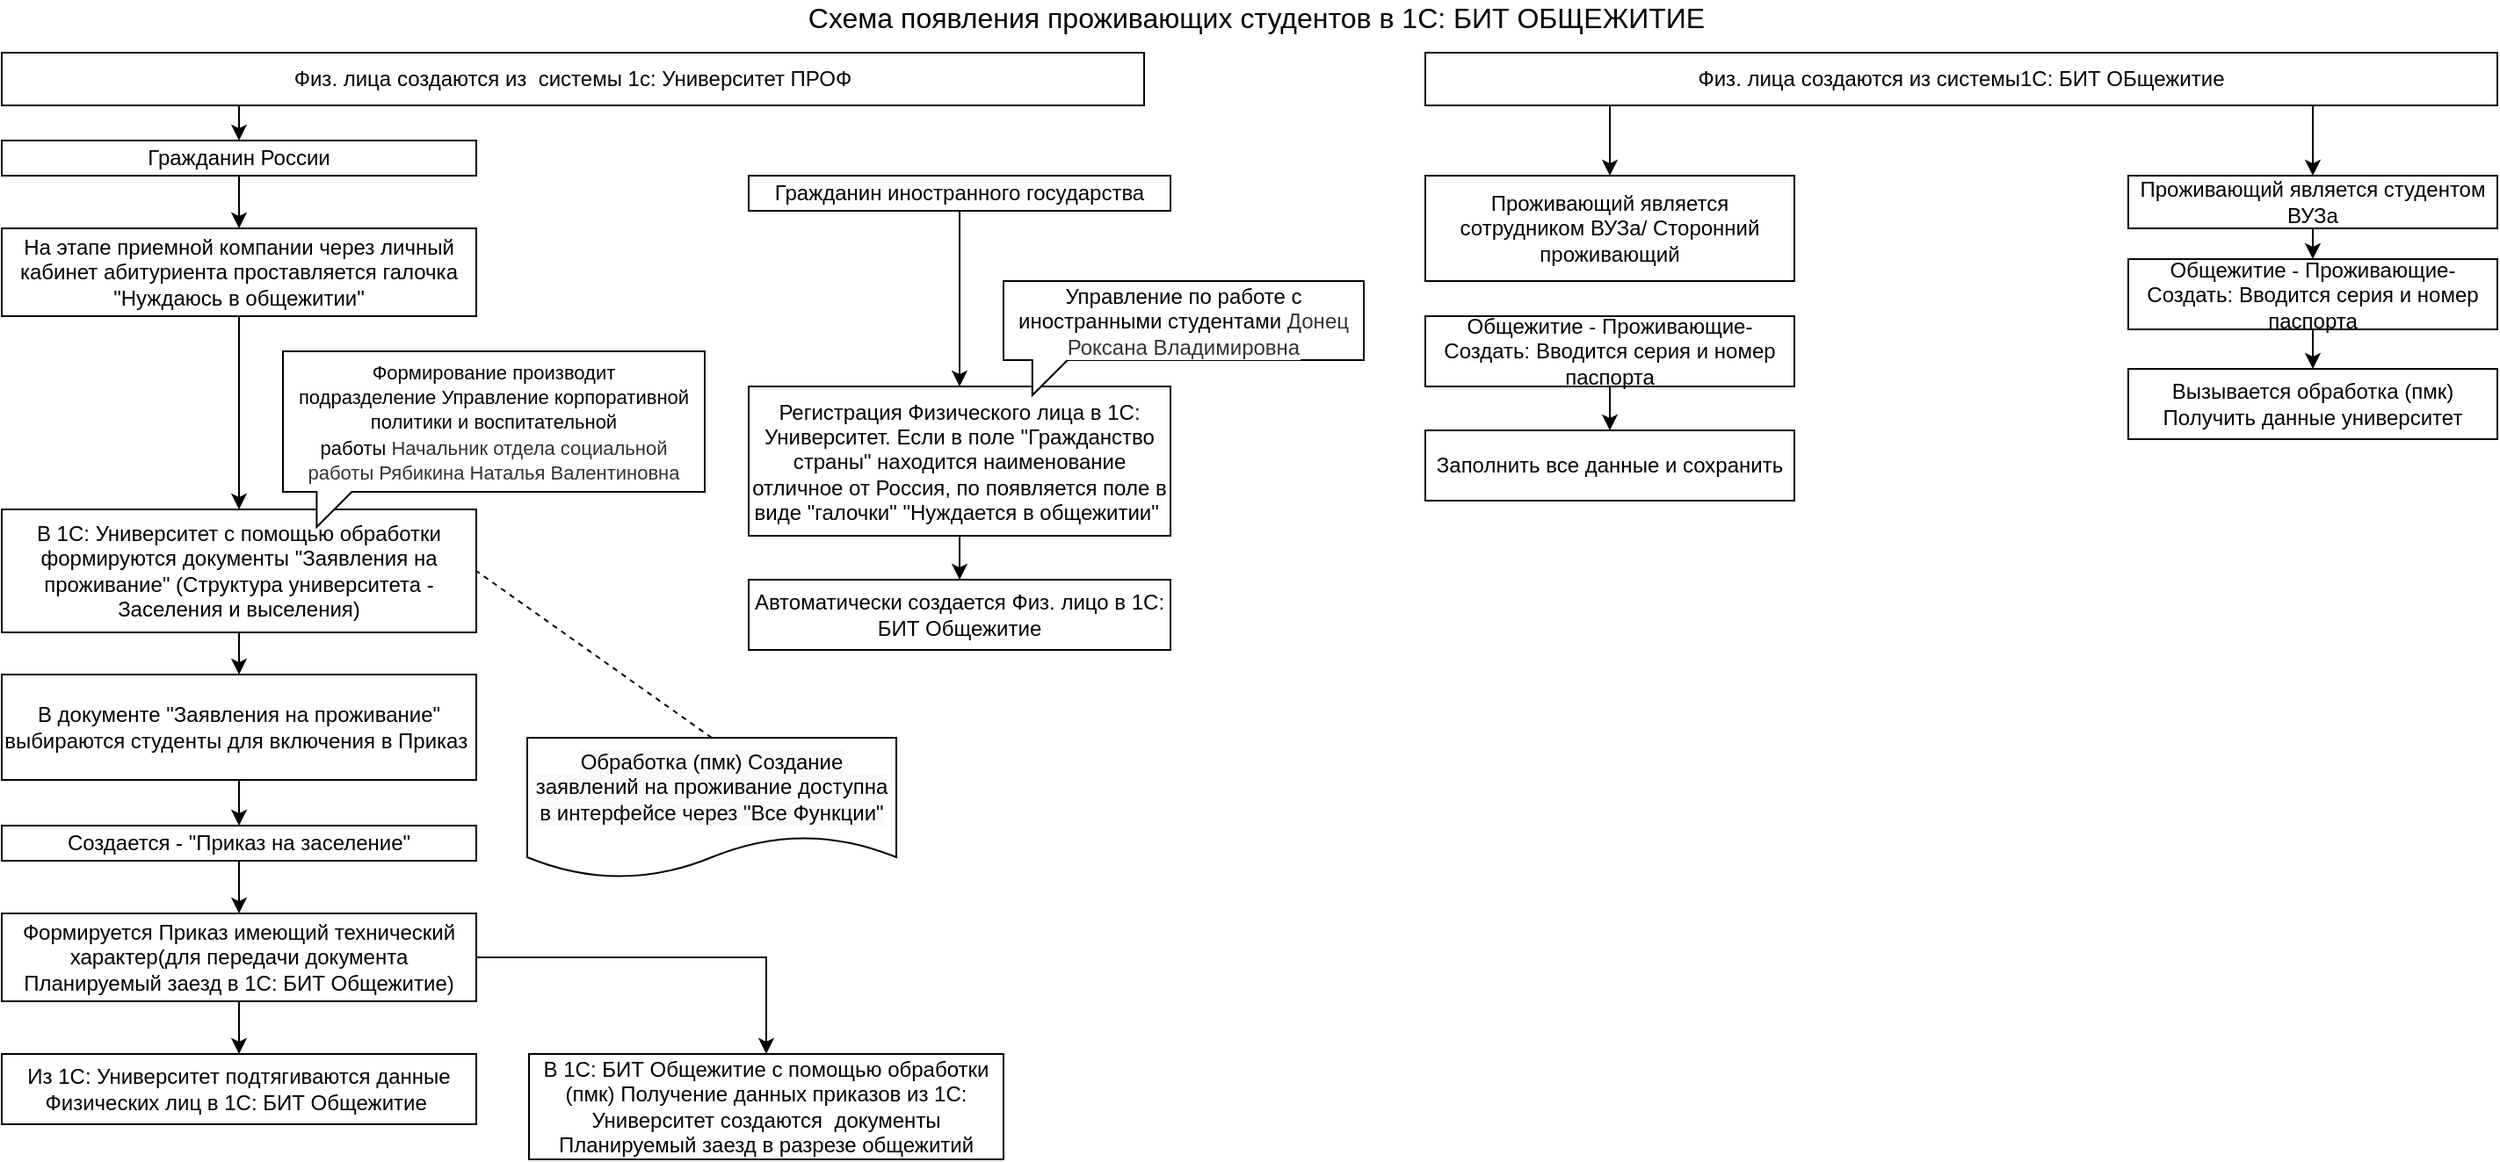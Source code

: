 <mxfile version="14.0.4" type="github">
  <diagram id="9D4_06RuPHcv2f0q0tR7" name="Page-1">
    <mxGraphModel dx="1422" dy="794" grid="1" gridSize="10" guides="1" tooltips="1" connect="1" arrows="1" fold="1" page="1" pageScale="1" pageWidth="1169" pageHeight="827" math="0" shadow="0">
      <root>
        <mxCell id="0" />
        <mxCell id="1" parent="0" />
        <mxCell id="odwM-vzNzOkf9QKxyUFN-6" style="edgeStyle=orthogonalEdgeStyle;rounded=0;orthogonalLoop=1;jettySize=auto;html=1;" parent="1" source="odwM-vzNzOkf9QKxyUFN-1" target="odwM-vzNzOkf9QKxyUFN-5" edge="1">
          <mxGeometry relative="1" as="geometry" />
        </mxCell>
        <mxCell id="odwM-vzNzOkf9QKxyUFN-1" value="Гражданин России" style="rounded=0;whiteSpace=wrap;html=1;" parent="1" vertex="1">
          <mxGeometry x="40" y="80" width="270" height="20" as="geometry" />
        </mxCell>
        <mxCell id="odwM-vzNzOkf9QKxyUFN-2" value="&lt;font style=&quot;font-size: 16px&quot;&gt;Схема появления проживающих студентов в 1С: БИТ ОБЩЕЖИТИЕ&lt;/font&gt;" style="text;html=1;strokeColor=none;fillColor=none;align=center;verticalAlign=middle;whiteSpace=wrap;rounded=0;" parent="1" vertex="1">
          <mxGeometry x="339" width="830" height="20" as="geometry" />
        </mxCell>
        <mxCell id="odwM-vzNzOkf9QKxyUFN-25" style="edgeStyle=orthogonalEdgeStyle;rounded=0;orthogonalLoop=1;jettySize=auto;html=1;" parent="1" source="odwM-vzNzOkf9QKxyUFN-3" target="odwM-vzNzOkf9QKxyUFN-22" edge="1">
          <mxGeometry relative="1" as="geometry" />
        </mxCell>
        <mxCell id="odwM-vzNzOkf9QKxyUFN-3" value="Гражданин иностранного государства" style="rounded=0;whiteSpace=wrap;html=1;" parent="1" vertex="1">
          <mxGeometry x="465" y="100" width="240" height="20" as="geometry" />
        </mxCell>
        <mxCell id="odwM-vzNzOkf9QKxyUFN-28" style="edgeStyle=orthogonalEdgeStyle;rounded=0;orthogonalLoop=1;jettySize=auto;html=1;entryX=0.5;entryY=0;entryDx=0;entryDy=0;" parent="1" source="odwM-vzNzOkf9QKxyUFN-4" target="mHR8y-EgAQS2zYv0bIhq-8" edge="1">
          <mxGeometry relative="1" as="geometry">
            <Array as="points">
              <mxPoint x="1355" y="80" />
              <mxPoint x="1355" y="80" />
            </Array>
          </mxGeometry>
        </mxCell>
        <mxCell id="mHR8y-EgAQS2zYv0bIhq-13" style="edgeStyle=orthogonalEdgeStyle;rounded=0;orthogonalLoop=1;jettySize=auto;html=1;entryX=0.5;entryY=0;entryDx=0;entryDy=0;" parent="1" source="odwM-vzNzOkf9QKxyUFN-4" target="mHR8y-EgAQS2zYv0bIhq-10" edge="1">
          <mxGeometry relative="1" as="geometry">
            <Array as="points">
              <mxPoint x="955" y="80" />
              <mxPoint x="955" y="80" />
            </Array>
          </mxGeometry>
        </mxCell>
        <mxCell id="odwM-vzNzOkf9QKxyUFN-4" value="Физ. лица создаются из системы1С: БИТ ОБщежитие" style="rounded=0;whiteSpace=wrap;html=1;" parent="1" vertex="1">
          <mxGeometry x="850" y="30" width="610" height="30" as="geometry" />
        </mxCell>
        <mxCell id="odwM-vzNzOkf9QKxyUFN-8" style="edgeStyle=orthogonalEdgeStyle;rounded=0;orthogonalLoop=1;jettySize=auto;html=1;" parent="1" source="odwM-vzNzOkf9QKxyUFN-5" target="odwM-vzNzOkf9QKxyUFN-7" edge="1">
          <mxGeometry relative="1" as="geometry" />
        </mxCell>
        <mxCell id="odwM-vzNzOkf9QKxyUFN-5" value="На этапе приемной компании через личный кабинет абитуриента проставляется галочка &quot;Нуждаюсь в общежитии&quot;" style="rounded=0;whiteSpace=wrap;html=1;" parent="1" vertex="1">
          <mxGeometry x="40" y="130" width="270" height="50" as="geometry" />
        </mxCell>
        <mxCell id="odwM-vzNzOkf9QKxyUFN-15" style="edgeStyle=orthogonalEdgeStyle;rounded=0;orthogonalLoop=1;jettySize=auto;html=1;" parent="1" source="odwM-vzNzOkf9QKxyUFN-7" target="odwM-vzNzOkf9QKxyUFN-9" edge="1">
          <mxGeometry relative="1" as="geometry" />
        </mxCell>
        <mxCell id="odwM-vzNzOkf9QKxyUFN-7" value="В 1С: Университет с помощью обработки формируются документы &quot;Заявления на проживание&quot; (Структура университета - Заселения и выселения)" style="rounded=0;whiteSpace=wrap;html=1;" parent="1" vertex="1">
          <mxGeometry x="40" y="290" width="270" height="70" as="geometry" />
        </mxCell>
        <mxCell id="odwM-vzNzOkf9QKxyUFN-31" style="edgeStyle=orthogonalEdgeStyle;rounded=0;orthogonalLoop=1;jettySize=auto;html=1;" parent="1" source="odwM-vzNzOkf9QKxyUFN-9" target="odwM-vzNzOkf9QKxyUFN-30" edge="1">
          <mxGeometry relative="1" as="geometry" />
        </mxCell>
        <mxCell id="odwM-vzNzOkf9QKxyUFN-9" value="В документе &quot;Заявления на проживание&quot; выбираются студенты для включения в Приказ&amp;nbsp;" style="rounded=0;whiteSpace=wrap;html=1;" parent="1" vertex="1">
          <mxGeometry x="40" y="384" width="270" height="60" as="geometry" />
        </mxCell>
        <mxCell id="odwM-vzNzOkf9QKxyUFN-14" value="&lt;font style=&quot;font-size: 11px&quot;&gt;&lt;font style=&quot;font-size: 11px&quot;&gt;&lt;span style=&quot;background-color: rgb(255 , 255 , 255)&quot;&gt;Формирование производит подразделение&amp;nbsp;&lt;font style=&quot;font-size: 11px&quot;&gt;Управление корпоративной политики и воспитательной работы&lt;font style=&quot;font-size: 11px&quot;&gt;&amp;nbsp;&lt;/font&gt;&lt;/font&gt;&lt;/span&gt;&lt;span style=&quot;color: rgb(51 , 51 , 51) ; text-align: justify ; background-color: rgb(255 , 255 , 255)&quot;&gt;&lt;font style=&quot;font-size: 11px&quot;&gt;Начальник отдела социальной работы&amp;nbsp;&lt;/font&gt;&lt;/span&gt;&lt;/font&gt;&lt;span style=&quot;color: rgb(51 , 51 , 51) ; text-align: justify ; background-color: rgb(255 , 255 , 255)&quot;&gt;&lt;font style=&quot;font-size: 11px&quot;&gt;Рябикина Наталья Валентиновна&lt;/font&gt;&lt;/span&gt;&lt;/font&gt;" style="shape=callout;whiteSpace=wrap;html=1;perimeter=calloutPerimeter;size=20;position=0.08;position2=0.08;" parent="1" vertex="1">
          <mxGeometry x="200" y="200" width="240" height="100" as="geometry" />
        </mxCell>
        <mxCell id="odwM-vzNzOkf9QKxyUFN-19" style="edgeStyle=orthogonalEdgeStyle;rounded=0;orthogonalLoop=1;jettySize=auto;html=1;" parent="1" source="odwM-vzNzOkf9QKxyUFN-16" target="odwM-vzNzOkf9QKxyUFN-18" edge="1">
          <mxGeometry relative="1" as="geometry" />
        </mxCell>
        <mxCell id="Wk4Ll-oWT7c4vthlsqJc-3" style="edgeStyle=orthogonalEdgeStyle;rounded=0;orthogonalLoop=1;jettySize=auto;html=1;exitX=1;exitY=0.5;exitDx=0;exitDy=0;" edge="1" parent="1" source="odwM-vzNzOkf9QKxyUFN-16" target="Wk4Ll-oWT7c4vthlsqJc-2">
          <mxGeometry relative="1" as="geometry" />
        </mxCell>
        <mxCell id="odwM-vzNzOkf9QKxyUFN-16" value="Формируется Приказ имеющий технический характер(для передачи документа Планируемый заезд в 1С: БИТ Общежитие)" style="rounded=0;whiteSpace=wrap;html=1;" parent="1" vertex="1">
          <mxGeometry x="40" y="520" width="270" height="50" as="geometry" />
        </mxCell>
        <mxCell id="odwM-vzNzOkf9QKxyUFN-18" value="Из 1С: Университет подтягиваются данные Физических лиц в 1С: БИТ Общежитие&amp;nbsp;" style="rounded=0;whiteSpace=wrap;html=1;" parent="1" vertex="1">
          <mxGeometry x="40" y="600" width="270" height="40" as="geometry" />
        </mxCell>
        <mxCell id="mHR8y-EgAQS2zYv0bIhq-7" style="edgeStyle=orthogonalEdgeStyle;rounded=0;orthogonalLoop=1;jettySize=auto;html=1;exitX=0.5;exitY=1;exitDx=0;exitDy=0;entryX=0.5;entryY=0;entryDx=0;entryDy=0;" parent="1" source="odwM-vzNzOkf9QKxyUFN-22" target="mHR8y-EgAQS2zYv0bIhq-6" edge="1">
          <mxGeometry relative="1" as="geometry" />
        </mxCell>
        <mxCell id="odwM-vzNzOkf9QKxyUFN-22" value="&lt;font style=&quot;font-size: 12px ; background-color: rgb(255 , 255 , 255)&quot;&gt;&lt;span style=&quot;color: rgb(0 , 0 , 0) ; font-style: normal ; font-weight: 400 ; letter-spacing: normal ; text-align: center ; text-indent: 0px ; text-transform: none ; word-spacing: 0px ; display: inline ; float: none&quot;&gt;Регистрация Физического лица в 1С: Университет. Если в поле &quot;Гражданство страны&quot; находится наименование отличное от Россия, по появляется поле в виде &quot;галочки&quot; &quot;Нуждается в общежитии&quot;&amp;nbsp;&lt;/span&gt;&lt;br&gt;&lt;/font&gt;" style="rounded=0;whiteSpace=wrap;html=1;" parent="1" vertex="1">
          <mxGeometry x="465" y="220" width="240" height="85" as="geometry" />
        </mxCell>
        <mxCell id="odwM-vzNzOkf9QKxyUFN-23" value="&lt;span style=&quot;background-color: rgb(255 , 255 , 255)&quot;&gt;&lt;span&gt;Управление по работе с иностранными студентами&amp;nbsp;&lt;/span&gt;&lt;span style=&quot;color: rgb(51 , 51 , 51) ; text-align: justify&quot;&gt;Донец Роксана Владимировна&lt;/span&gt;&lt;/span&gt;" style="shape=callout;whiteSpace=wrap;html=1;perimeter=calloutPerimeter;size=20;position=0.08;position2=0.08;" parent="1" vertex="1">
          <mxGeometry x="610" y="160" width="205" height="65" as="geometry" />
        </mxCell>
        <mxCell id="odwM-vzNzOkf9QKxyUFN-24" style="edgeStyle=orthogonalEdgeStyle;rounded=0;orthogonalLoop=1;jettySize=auto;html=1;exitX=0.5;exitY=1;exitDx=0;exitDy=0;" parent="1" source="odwM-vzNzOkf9QKxyUFN-22" target="odwM-vzNzOkf9QKxyUFN-22" edge="1">
          <mxGeometry relative="1" as="geometry" />
        </mxCell>
        <mxCell id="odwM-vzNzOkf9QKxyUFN-29" style="edgeStyle=orthogonalEdgeStyle;rounded=0;orthogonalLoop=1;jettySize=auto;html=1;" parent="1" source="odwM-vzNzOkf9QKxyUFN-26" target="odwM-vzNzOkf9QKxyUFN-27" edge="1">
          <mxGeometry relative="1" as="geometry" />
        </mxCell>
        <mxCell id="odwM-vzNzOkf9QKxyUFN-26" value="Общежитие - Проживающие- Создать: Вводится серия и номер паспорта" style="rounded=0;whiteSpace=wrap;html=1;" parent="1" vertex="1">
          <mxGeometry x="1250" y="147.5" width="210" height="40" as="geometry" />
        </mxCell>
        <mxCell id="odwM-vzNzOkf9QKxyUFN-27" value="Вызывается обработка (пмк) Получить данные университет" style="rounded=0;whiteSpace=wrap;html=1;" parent="1" vertex="1">
          <mxGeometry x="1250" y="210" width="210" height="40" as="geometry" />
        </mxCell>
        <mxCell id="odwM-vzNzOkf9QKxyUFN-32" style="edgeStyle=orthogonalEdgeStyle;rounded=0;orthogonalLoop=1;jettySize=auto;html=1;" parent="1" source="odwM-vzNzOkf9QKxyUFN-30" edge="1">
          <mxGeometry relative="1" as="geometry">
            <mxPoint x="175" y="520" as="targetPoint" />
          </mxGeometry>
        </mxCell>
        <mxCell id="odwM-vzNzOkf9QKxyUFN-30" value="Создается - &quot;Приказ на заселение&quot;" style="rounded=0;whiteSpace=wrap;html=1;" parent="1" vertex="1">
          <mxGeometry x="40" y="470" width="270" height="20" as="geometry" />
        </mxCell>
        <mxCell id="mHR8y-EgAQS2zYv0bIhq-3" style="edgeStyle=orthogonalEdgeStyle;rounded=0;orthogonalLoop=1;jettySize=auto;html=1;entryX=0.5;entryY=0;entryDx=0;entryDy=0;" parent="1" source="mHR8y-EgAQS2zYv0bIhq-1" target="odwM-vzNzOkf9QKxyUFN-1" edge="1">
          <mxGeometry relative="1" as="geometry">
            <mxPoint x="390" y="100" as="targetPoint" />
            <Array as="points">
              <mxPoint x="175" y="70" />
              <mxPoint x="175" y="70" />
            </Array>
          </mxGeometry>
        </mxCell>
        <mxCell id="mHR8y-EgAQS2zYv0bIhq-1" value="Физ. лица создаются из&amp;nbsp; системы 1с: Университет ПРОФ" style="rounded=0;whiteSpace=wrap;html=1;" parent="1" vertex="1">
          <mxGeometry x="40" y="30" width="650" height="30" as="geometry" />
        </mxCell>
        <mxCell id="mHR8y-EgAQS2zYv0bIhq-6" value="Автоматически создается Физ. лицо в 1С: БИТ Общежитие" style="rounded=0;whiteSpace=wrap;html=1;" parent="1" vertex="1">
          <mxGeometry x="465" y="330" width="240" height="40" as="geometry" />
        </mxCell>
        <mxCell id="mHR8y-EgAQS2zYv0bIhq-9" style="edgeStyle=orthogonalEdgeStyle;rounded=0;orthogonalLoop=1;jettySize=auto;html=1;exitX=0.5;exitY=1;exitDx=0;exitDy=0;entryX=0.5;entryY=0;entryDx=0;entryDy=0;" parent="1" source="mHR8y-EgAQS2zYv0bIhq-8" target="odwM-vzNzOkf9QKxyUFN-26" edge="1">
          <mxGeometry relative="1" as="geometry" />
        </mxCell>
        <mxCell id="mHR8y-EgAQS2zYv0bIhq-8" value="Проживающий является студентом ВУЗа" style="rounded=0;whiteSpace=wrap;html=1;" parent="1" vertex="1">
          <mxGeometry x="1250" y="100" width="210" height="30" as="geometry" />
        </mxCell>
        <mxCell id="mHR8y-EgAQS2zYv0bIhq-10" value="Проживающий является сотрудником ВУЗа/ Сторонний проживающий" style="rounded=0;whiteSpace=wrap;html=1;" parent="1" vertex="1">
          <mxGeometry x="850" y="100" width="210" height="60" as="geometry" />
        </mxCell>
        <mxCell id="mHR8y-EgAQS2zYv0bIhq-17" style="edgeStyle=orthogonalEdgeStyle;rounded=0;orthogonalLoop=1;jettySize=auto;html=1;entryX=0.5;entryY=0;entryDx=0;entryDy=0;" parent="1" source="mHR8y-EgAQS2zYv0bIhq-14" target="mHR8y-EgAQS2zYv0bIhq-16" edge="1">
          <mxGeometry relative="1" as="geometry" />
        </mxCell>
        <mxCell id="mHR8y-EgAQS2zYv0bIhq-14" value="Общежитие - Проживающие- Создать: Вводится серия и номер паспорта" style="rounded=0;whiteSpace=wrap;html=1;" parent="1" vertex="1">
          <mxGeometry x="850" y="180" width="210" height="40" as="geometry" />
        </mxCell>
        <mxCell id="mHR8y-EgAQS2zYv0bIhq-16" value="Заполнить все данные и сохранить" style="rounded=0;whiteSpace=wrap;html=1;" parent="1" vertex="1">
          <mxGeometry x="850" y="245" width="210" height="40" as="geometry" />
        </mxCell>
        <mxCell id="EebpZE1JnKf9s2Dh5Rfp-8" value="" style="endArrow=none;dashed=1;html=1;entryX=1;entryY=0.5;entryDx=0;entryDy=0;exitX=0.5;exitY=0;exitDx=0;exitDy=0;" parent="1" source="EebpZE1JnKf9s2Dh5Rfp-11" target="odwM-vzNzOkf9QKxyUFN-7" edge="1">
          <mxGeometry width="50" height="50" relative="1" as="geometry">
            <mxPoint x="480" y="470" as="sourcePoint" />
            <mxPoint x="320" y="320" as="targetPoint" />
          </mxGeometry>
        </mxCell>
        <mxCell id="EebpZE1JnKf9s2Dh5Rfp-11" value="&#xa;&#xa;&lt;span style=&quot;color: rgb(0, 0, 0); font-family: helvetica; font-size: 12px; font-style: normal; font-weight: 400; letter-spacing: normal; text-align: center; text-indent: 0px; text-transform: none; word-spacing: 0px; background-color: rgb(248, 249, 250); display: inline; float: none;&quot;&gt;Обработка (пмк) Создание заявлений на проживание доступна в интерфейсе через &quot;Все Функции&quot;&lt;/span&gt;&#xa;&#xa;" style="shape=document;whiteSpace=wrap;html=1;boundedLbl=1;" parent="1" vertex="1">
          <mxGeometry x="339" y="420" width="210" height="80" as="geometry" />
        </mxCell>
        <mxCell id="Wk4Ll-oWT7c4vthlsqJc-2" value="В 1С: БИТ Общежитие с помощью обработки (пмк) Получение данных приказов из 1С: Университет создаются&amp;nbsp; документы Планируемый заезд в разрезе общежитий" style="rounded=0;whiteSpace=wrap;html=1;" vertex="1" parent="1">
          <mxGeometry x="340" y="600" width="270" height="60" as="geometry" />
        </mxCell>
      </root>
    </mxGraphModel>
  </diagram>
</mxfile>
